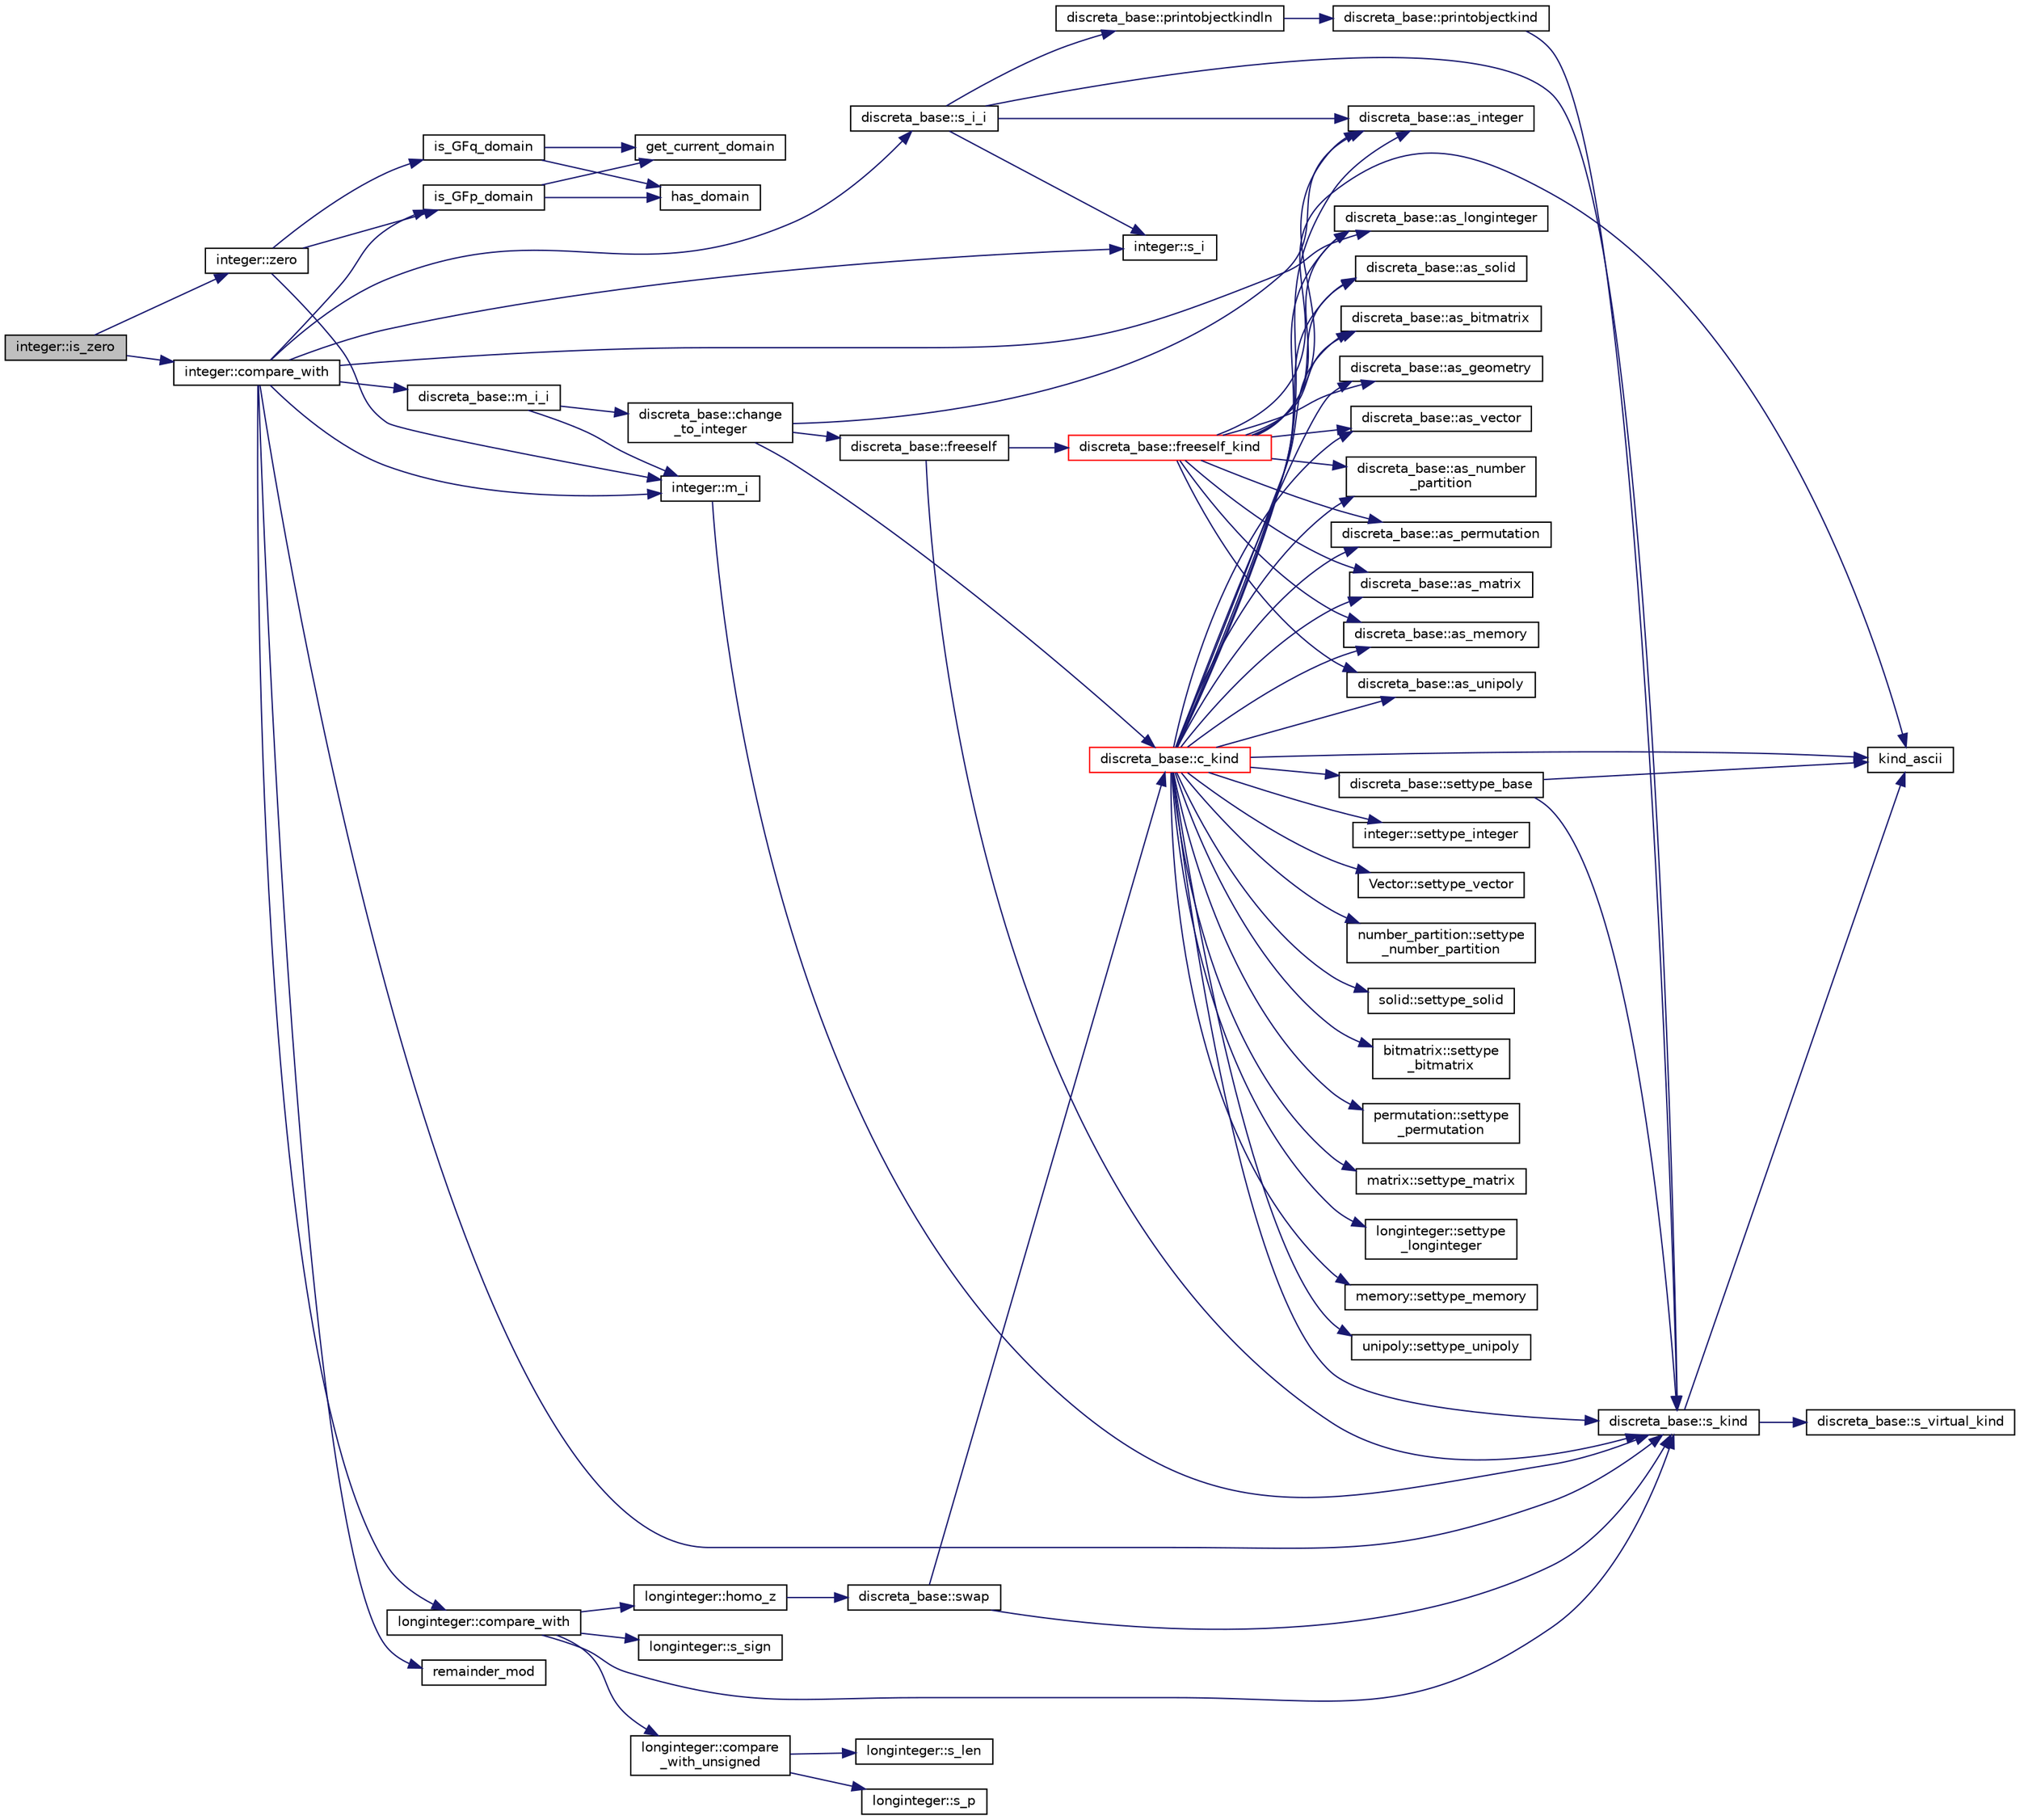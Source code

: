 digraph "integer::is_zero"
{
  edge [fontname="Helvetica",fontsize="10",labelfontname="Helvetica",labelfontsize="10"];
  node [fontname="Helvetica",fontsize="10",shape=record];
  rankdir="LR";
  Node1001 [label="integer::is_zero",height=0.2,width=0.4,color="black", fillcolor="grey75", style="filled", fontcolor="black"];
  Node1001 -> Node1002 [color="midnightblue",fontsize="10",style="solid",fontname="Helvetica"];
  Node1002 [label="integer::zero",height=0.2,width=0.4,color="black", fillcolor="white", style="filled",URL="$d0/de5/classinteger.html#ab99e796e5c2cef13eb30dc43eac3c9fe"];
  Node1002 -> Node1003 [color="midnightblue",fontsize="10",style="solid",fontname="Helvetica"];
  Node1003 [label="is_GFp_domain",height=0.2,width=0.4,color="black", fillcolor="white", style="filled",URL="$d9/d60/discreta_8h.html#ab75527270302df466fc6f6e355775c13"];
  Node1003 -> Node1004 [color="midnightblue",fontsize="10",style="solid",fontname="Helvetica"];
  Node1004 [label="has_domain",height=0.2,width=0.4,color="black", fillcolor="white", style="filled",URL="$db/d2f/domain_8_c.html#af7df1c554310c6214b2900bf6ca7ac81"];
  Node1003 -> Node1005 [color="midnightblue",fontsize="10",style="solid",fontname="Helvetica"];
  Node1005 [label="get_current_domain",height=0.2,width=0.4,color="black", fillcolor="white", style="filled",URL="$db/d2f/domain_8_c.html#a80481fde3a59aaeeb648f8c5392269f7"];
  Node1002 -> Node1006 [color="midnightblue",fontsize="10",style="solid",fontname="Helvetica"];
  Node1006 [label="integer::m_i",height=0.2,width=0.4,color="black", fillcolor="white", style="filled",URL="$d0/de5/classinteger.html#a869091f0a0f35f5354c8c4a70250e8a9"];
  Node1006 -> Node1007 [color="midnightblue",fontsize="10",style="solid",fontname="Helvetica"];
  Node1007 [label="discreta_base::s_kind",height=0.2,width=0.4,color="black", fillcolor="white", style="filled",URL="$d7/d71/classdiscreta__base.html#a8a830025c74adbbc3362418a7c2ba157"];
  Node1007 -> Node1008 [color="midnightblue",fontsize="10",style="solid",fontname="Helvetica"];
  Node1008 [label="discreta_base::s_virtual_kind",height=0.2,width=0.4,color="black", fillcolor="white", style="filled",URL="$d7/d71/classdiscreta__base.html#a52778a6d6943a468be083d0785d418fb"];
  Node1007 -> Node1009 [color="midnightblue",fontsize="10",style="solid",fontname="Helvetica"];
  Node1009 [label="kind_ascii",height=0.2,width=0.4,color="black", fillcolor="white", style="filled",URL="$d9/d60/discreta_8h.html#ad0ce825a9f29bc6cec27e1b64cfe27bf"];
  Node1002 -> Node1010 [color="midnightblue",fontsize="10",style="solid",fontname="Helvetica"];
  Node1010 [label="is_GFq_domain",height=0.2,width=0.4,color="black", fillcolor="white", style="filled",URL="$d9/d60/discreta_8h.html#af695b4599bda7a0400772172c9eeff64"];
  Node1010 -> Node1004 [color="midnightblue",fontsize="10",style="solid",fontname="Helvetica"];
  Node1010 -> Node1005 [color="midnightblue",fontsize="10",style="solid",fontname="Helvetica"];
  Node1001 -> Node1011 [color="midnightblue",fontsize="10",style="solid",fontname="Helvetica"];
  Node1011 [label="integer::compare_with",height=0.2,width=0.4,color="black", fillcolor="white", style="filled",URL="$d0/de5/classinteger.html#a20cc8d8d4913e9ee746c6758bbb2e62a"];
  Node1011 -> Node1007 [color="midnightblue",fontsize="10",style="solid",fontname="Helvetica"];
  Node1011 -> Node1012 [color="midnightblue",fontsize="10",style="solid",fontname="Helvetica"];
  Node1012 [label="discreta_base::as_longinteger",height=0.2,width=0.4,color="black", fillcolor="white", style="filled",URL="$d7/d71/classdiscreta__base.html#a20a094639eb711b10c8694c51937f7cd"];
  Node1011 -> Node1013 [color="midnightblue",fontsize="10",style="solid",fontname="Helvetica"];
  Node1013 [label="longinteger::compare_with",height=0.2,width=0.4,color="black", fillcolor="white", style="filled",URL="$d3/d71/classlonginteger.html#aaa504bac9b133d50b5ac50768f97db9d"];
  Node1013 -> Node1007 [color="midnightblue",fontsize="10",style="solid",fontname="Helvetica"];
  Node1013 -> Node1014 [color="midnightblue",fontsize="10",style="solid",fontname="Helvetica"];
  Node1014 [label="longinteger::homo_z",height=0.2,width=0.4,color="black", fillcolor="white", style="filled",URL="$d3/d71/classlonginteger.html#a986e829bf35eca2b9f24b1b3766d5677"];
  Node1014 -> Node1015 [color="midnightblue",fontsize="10",style="solid",fontname="Helvetica"];
  Node1015 [label="discreta_base::swap",height=0.2,width=0.4,color="black", fillcolor="white", style="filled",URL="$d7/d71/classdiscreta__base.html#a2e8acbb9d3476675dac5b6a583b0293e"];
  Node1015 -> Node1007 [color="midnightblue",fontsize="10",style="solid",fontname="Helvetica"];
  Node1015 -> Node1016 [color="midnightblue",fontsize="10",style="solid",fontname="Helvetica"];
  Node1016 [label="discreta_base::c_kind",height=0.2,width=0.4,color="red", fillcolor="white", style="filled",URL="$d7/d71/classdiscreta__base.html#adc2ff61589c2d083688e7a43f333cb62"];
  Node1016 -> Node1017 [color="midnightblue",fontsize="10",style="solid",fontname="Helvetica"];
  Node1017 [label="discreta_base::settype_base",height=0.2,width=0.4,color="black", fillcolor="white", style="filled",URL="$d7/d71/classdiscreta__base.html#a4f42899a89447d1c3993ea07c38f8ad4"];
  Node1017 -> Node1007 [color="midnightblue",fontsize="10",style="solid",fontname="Helvetica"];
  Node1017 -> Node1009 [color="midnightblue",fontsize="10",style="solid",fontname="Helvetica"];
  Node1016 -> Node1018 [color="midnightblue",fontsize="10",style="solid",fontname="Helvetica"];
  Node1018 [label="discreta_base::as_integer",height=0.2,width=0.4,color="black", fillcolor="white", style="filled",URL="$d7/d71/classdiscreta__base.html#a00d7691eaf874fd283d942692fe8dd26"];
  Node1016 -> Node1019 [color="midnightblue",fontsize="10",style="solid",fontname="Helvetica"];
  Node1019 [label="integer::settype_integer",height=0.2,width=0.4,color="black", fillcolor="white", style="filled",URL="$d0/de5/classinteger.html#a6265c65ef311229acd513d748faba796"];
  Node1016 -> Node1020 [color="midnightblue",fontsize="10",style="solid",fontname="Helvetica"];
  Node1020 [label="discreta_base::as_vector",height=0.2,width=0.4,color="black", fillcolor="white", style="filled",URL="$d7/d71/classdiscreta__base.html#a7bdd6cae39c380b128ee9e17e42cf020"];
  Node1016 -> Node1021 [color="midnightblue",fontsize="10",style="solid",fontname="Helvetica"];
  Node1021 [label="Vector::settype_vector",height=0.2,width=0.4,color="black", fillcolor="white", style="filled",URL="$d5/db2/class_vector.html#a34e0d00b18c051f23904a8429fa6c8b4"];
  Node1016 -> Node1022 [color="midnightblue",fontsize="10",style="solid",fontname="Helvetica"];
  Node1022 [label="discreta_base::as_number\l_partition",height=0.2,width=0.4,color="black", fillcolor="white", style="filled",URL="$d7/d71/classdiscreta__base.html#a307aa09de0e925d46697707968ffab00"];
  Node1016 -> Node1023 [color="midnightblue",fontsize="10",style="solid",fontname="Helvetica"];
  Node1023 [label="number_partition::settype\l_number_partition",height=0.2,width=0.4,color="black", fillcolor="white", style="filled",URL="$df/d50/classnumber__partition.html#a3aaec1b557758f643ffc8555bbc358be"];
  Node1016 -> Node1024 [color="midnightblue",fontsize="10",style="solid",fontname="Helvetica"];
  Node1024 [label="discreta_base::as_permutation",height=0.2,width=0.4,color="black", fillcolor="white", style="filled",URL="$d7/d71/classdiscreta__base.html#aa4e72f36a82984239b12ae831e131098"];
  Node1016 -> Node1025 [color="midnightblue",fontsize="10",style="solid",fontname="Helvetica"];
  Node1025 [label="permutation::settype\l_permutation",height=0.2,width=0.4,color="black", fillcolor="white", style="filled",URL="$d0/d08/classpermutation.html#af1eea29f86195cede9562e444664c28c"];
  Node1016 -> Node1026 [color="midnightblue",fontsize="10",style="solid",fontname="Helvetica"];
  Node1026 [label="discreta_base::as_matrix",height=0.2,width=0.4,color="black", fillcolor="white", style="filled",URL="$d7/d71/classdiscreta__base.html#ae4d7f56d917a4707b838fbffde6467ff"];
  Node1016 -> Node1027 [color="midnightblue",fontsize="10",style="solid",fontname="Helvetica"];
  Node1027 [label="matrix::settype_matrix",height=0.2,width=0.4,color="black", fillcolor="white", style="filled",URL="$d1/d8d/classmatrix.html#a1780283a64a789e4084d792683d276bb"];
  Node1016 -> Node1012 [color="midnightblue",fontsize="10",style="solid",fontname="Helvetica"];
  Node1016 -> Node1028 [color="midnightblue",fontsize="10",style="solid",fontname="Helvetica"];
  Node1028 [label="longinteger::settype\l_longinteger",height=0.2,width=0.4,color="black", fillcolor="white", style="filled",URL="$d3/d71/classlonginteger.html#ae5f811ece8df31b9ff114368a18e1dc5"];
  Node1016 -> Node1029 [color="midnightblue",fontsize="10",style="solid",fontname="Helvetica"];
  Node1029 [label="discreta_base::as_memory",height=0.2,width=0.4,color="black", fillcolor="white", style="filled",URL="$d7/d71/classdiscreta__base.html#ad94b2d7dce0cd4fa22db57f6e79c4bd2"];
  Node1016 -> Node1030 [color="midnightblue",fontsize="10",style="solid",fontname="Helvetica"];
  Node1030 [label="memory::settype_memory",height=0.2,width=0.4,color="black", fillcolor="white", style="filled",URL="$d8/d99/classmemory.html#a33aae277f9b8fe36b02e9d5da895451b"];
  Node1016 -> Node1031 [color="midnightblue",fontsize="10",style="solid",fontname="Helvetica"];
  Node1031 [label="discreta_base::as_unipoly",height=0.2,width=0.4,color="black", fillcolor="white", style="filled",URL="$d7/d71/classdiscreta__base.html#ad50d8027f039fe5c2478cddb243adc9d"];
  Node1016 -> Node1032 [color="midnightblue",fontsize="10",style="solid",fontname="Helvetica"];
  Node1032 [label="unipoly::settype_unipoly",height=0.2,width=0.4,color="black", fillcolor="white", style="filled",URL="$d1/d89/classunipoly.html#a8db854fcc85c5e1150b1f1b1c005c95b"];
  Node1016 -> Node1033 [color="midnightblue",fontsize="10",style="solid",fontname="Helvetica"];
  Node1033 [label="discreta_base::as_solid",height=0.2,width=0.4,color="black", fillcolor="white", style="filled",URL="$d7/d71/classdiscreta__base.html#a1fc5f2b85ec97ab0a69dd64903c970a5"];
  Node1016 -> Node1034 [color="midnightblue",fontsize="10",style="solid",fontname="Helvetica"];
  Node1034 [label="solid::settype_solid",height=0.2,width=0.4,color="black", fillcolor="white", style="filled",URL="$d8/def/classsolid.html#a775bd4821f75a8aee4ea3d4335ff90e0"];
  Node1016 -> Node1035 [color="midnightblue",fontsize="10",style="solid",fontname="Helvetica"];
  Node1035 [label="discreta_base::as_bitmatrix",height=0.2,width=0.4,color="black", fillcolor="white", style="filled",URL="$d7/d71/classdiscreta__base.html#a071ad54ea8ef6c9d1d15f532e5a76df6"];
  Node1016 -> Node1036 [color="midnightblue",fontsize="10",style="solid",fontname="Helvetica"];
  Node1036 [label="bitmatrix::settype\l_bitmatrix",height=0.2,width=0.4,color="black", fillcolor="white", style="filled",URL="$de/dc8/classbitmatrix.html#acb571d947f9526665ebbdc0ce3e2a973"];
  Node1016 -> Node1037 [color="midnightblue",fontsize="10",style="solid",fontname="Helvetica"];
  Node1037 [label="discreta_base::as_geometry",height=0.2,width=0.4,color="black", fillcolor="white", style="filled",URL="$d7/d71/classdiscreta__base.html#a38fc7b4cdd830703e9d87354b79bc5c8"];
  Node1016 -> Node1009 [color="midnightblue",fontsize="10",style="solid",fontname="Helvetica"];
  Node1016 -> Node1007 [color="midnightblue",fontsize="10",style="solid",fontname="Helvetica"];
  Node1013 -> Node1056 [color="midnightblue",fontsize="10",style="solid",fontname="Helvetica"];
  Node1056 [label="longinteger::s_sign",height=0.2,width=0.4,color="black", fillcolor="white", style="filled",URL="$d3/d71/classlonginteger.html#a33f5b6c545e97635cb71670f76ed1fb3"];
  Node1013 -> Node1057 [color="midnightblue",fontsize="10",style="solid",fontname="Helvetica"];
  Node1057 [label="longinteger::compare\l_with_unsigned",height=0.2,width=0.4,color="black", fillcolor="white", style="filled",URL="$d3/d71/classlonginteger.html#ab08011cadec55cf084dbffcb74bb4991"];
  Node1057 -> Node1058 [color="midnightblue",fontsize="10",style="solid",fontname="Helvetica"];
  Node1058 [label="longinteger::s_len",height=0.2,width=0.4,color="black", fillcolor="white", style="filled",URL="$d3/d71/classlonginteger.html#a5d414ae211f4e16abd932257351c74df"];
  Node1057 -> Node1059 [color="midnightblue",fontsize="10",style="solid",fontname="Helvetica"];
  Node1059 [label="longinteger::s_p",height=0.2,width=0.4,color="black", fillcolor="white", style="filled",URL="$d3/d71/classlonginteger.html#aa946d4c3bfd34bbfd0b811d5f5795f82"];
  Node1011 -> Node1003 [color="midnightblue",fontsize="10",style="solid",fontname="Helvetica"];
  Node1011 -> Node1006 [color="midnightblue",fontsize="10",style="solid",fontname="Helvetica"];
  Node1011 -> Node1060 [color="midnightblue",fontsize="10",style="solid",fontname="Helvetica"];
  Node1060 [label="remainder_mod",height=0.2,width=0.4,color="black", fillcolor="white", style="filled",URL="$d9/d60/discreta_8h.html#ac52aeebf4f6b8dcb49f1d85f70f00e7d"];
  Node1011 -> Node1061 [color="midnightblue",fontsize="10",style="solid",fontname="Helvetica"];
  Node1061 [label="integer::s_i",height=0.2,width=0.4,color="black", fillcolor="white", style="filled",URL="$d0/de5/classinteger.html#adf28e9f94d4c844adaa950deeb80b904"];
  Node1011 -> Node1062 [color="midnightblue",fontsize="10",style="solid",fontname="Helvetica"];
  Node1062 [label="discreta_base::m_i_i",height=0.2,width=0.4,color="black", fillcolor="white", style="filled",URL="$d7/d71/classdiscreta__base.html#aa231464a9d4bc233f66608021c9ad997"];
  Node1062 -> Node1063 [color="midnightblue",fontsize="10",style="solid",fontname="Helvetica"];
  Node1063 [label="discreta_base::change\l_to_integer",height=0.2,width=0.4,color="black", fillcolor="white", style="filled",URL="$d7/d71/classdiscreta__base.html#a58a5a5bd8f8e6f2dd7b4483b66dc7bb9"];
  Node1063 -> Node1064 [color="midnightblue",fontsize="10",style="solid",fontname="Helvetica"];
  Node1064 [label="discreta_base::freeself",height=0.2,width=0.4,color="black", fillcolor="white", style="filled",URL="$d7/d71/classdiscreta__base.html#a9a3c9501a562293b5667c11b9174d6e5"];
  Node1064 -> Node1065 [color="midnightblue",fontsize="10",style="solid",fontname="Helvetica"];
  Node1065 [label="discreta_base::freeself_kind",height=0.2,width=0.4,color="red", fillcolor="white", style="filled",URL="$d7/d71/classdiscreta__base.html#a63a23ada2165b3838fab719ed458cec8"];
  Node1065 -> Node1018 [color="midnightblue",fontsize="10",style="solid",fontname="Helvetica"];
  Node1065 -> Node1020 [color="midnightblue",fontsize="10",style="solid",fontname="Helvetica"];
  Node1065 -> Node1022 [color="midnightblue",fontsize="10",style="solid",fontname="Helvetica"];
  Node1065 -> Node1024 [color="midnightblue",fontsize="10",style="solid",fontname="Helvetica"];
  Node1065 -> Node1026 [color="midnightblue",fontsize="10",style="solid",fontname="Helvetica"];
  Node1065 -> Node1012 [color="midnightblue",fontsize="10",style="solid",fontname="Helvetica"];
  Node1065 -> Node1029 [color="midnightblue",fontsize="10",style="solid",fontname="Helvetica"];
  Node1065 -> Node1031 [color="midnightblue",fontsize="10",style="solid",fontname="Helvetica"];
  Node1065 -> Node1033 [color="midnightblue",fontsize="10",style="solid",fontname="Helvetica"];
  Node1065 -> Node1035 [color="midnightblue",fontsize="10",style="solid",fontname="Helvetica"];
  Node1065 -> Node1037 [color="midnightblue",fontsize="10",style="solid",fontname="Helvetica"];
  Node1065 -> Node1009 [color="midnightblue",fontsize="10",style="solid",fontname="Helvetica"];
  Node1064 -> Node1007 [color="midnightblue",fontsize="10",style="solid",fontname="Helvetica"];
  Node1063 -> Node1016 [color="midnightblue",fontsize="10",style="solid",fontname="Helvetica"];
  Node1063 -> Node1018 [color="midnightblue",fontsize="10",style="solid",fontname="Helvetica"];
  Node1062 -> Node1006 [color="midnightblue",fontsize="10",style="solid",fontname="Helvetica"];
  Node1011 -> Node1091 [color="midnightblue",fontsize="10",style="solid",fontname="Helvetica"];
  Node1091 [label="discreta_base::s_i_i",height=0.2,width=0.4,color="black", fillcolor="white", style="filled",URL="$d7/d71/classdiscreta__base.html#aadb92c01fbe69b3034b0214b33fbc735"];
  Node1091 -> Node1007 [color="midnightblue",fontsize="10",style="solid",fontname="Helvetica"];
  Node1091 -> Node1067 [color="midnightblue",fontsize="10",style="solid",fontname="Helvetica"];
  Node1067 [label="discreta_base::printobjectkindln",height=0.2,width=0.4,color="black", fillcolor="white", style="filled",URL="$d7/d71/classdiscreta__base.html#a677ccc8f392ebedde05e453f8cf59559"];
  Node1067 -> Node1068 [color="midnightblue",fontsize="10",style="solid",fontname="Helvetica"];
  Node1068 [label="discreta_base::printobjectkind",height=0.2,width=0.4,color="black", fillcolor="white", style="filled",URL="$d7/d71/classdiscreta__base.html#aa75a1314aa706909b029664944904231"];
  Node1068 -> Node1007 [color="midnightblue",fontsize="10",style="solid",fontname="Helvetica"];
  Node1091 -> Node1018 [color="midnightblue",fontsize="10",style="solid",fontname="Helvetica"];
  Node1091 -> Node1061 [color="midnightblue",fontsize="10",style="solid",fontname="Helvetica"];
}
